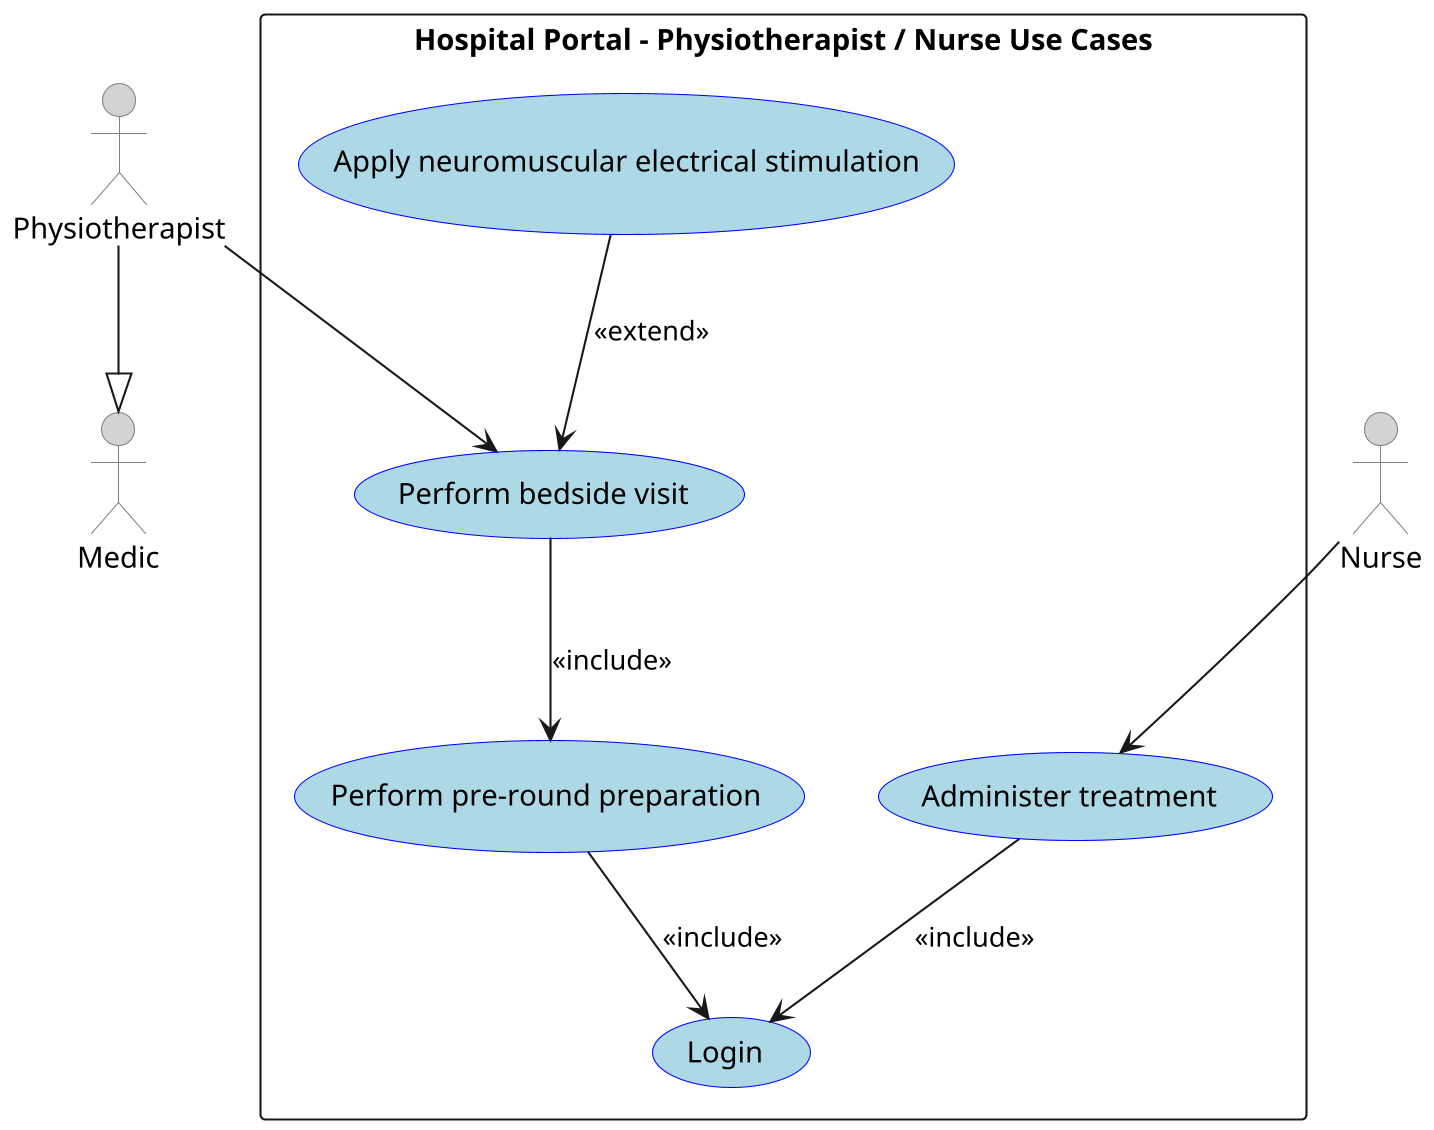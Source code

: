 @startuml

skinparam dpi 200

skinparam usecase {
  BackgroundColor lightblue
  BorderColor blue
}
skinparam actor {
  BackgroundColor lightgray
  BorderColor gray
}

top to bottom direction

actor Medic
actor Physiotherapist
actor Nurse

rectangle "Hospital Portal - Physiotherapist / Nurse Use Cases" {
  usecase "Login" as UC1
  usecase "Perform pre-round preparation" as UC2
  usecase "Perform bedside visit" as UC3
  usecase "Administer treatment" as UC4
  usecase "Apply neuromuscular electrical stimulation" as UC5
}

Physiotherapist --|> Medic

Physiotherapist --> UC3
Nurse --> UC4

UC3 --> UC2 : <<include>>
UC2 --> UC1 : <<include>>
UC4 --> UC1 : <<include>>
UC5 --> UC3 : <<extend>>

@enduml